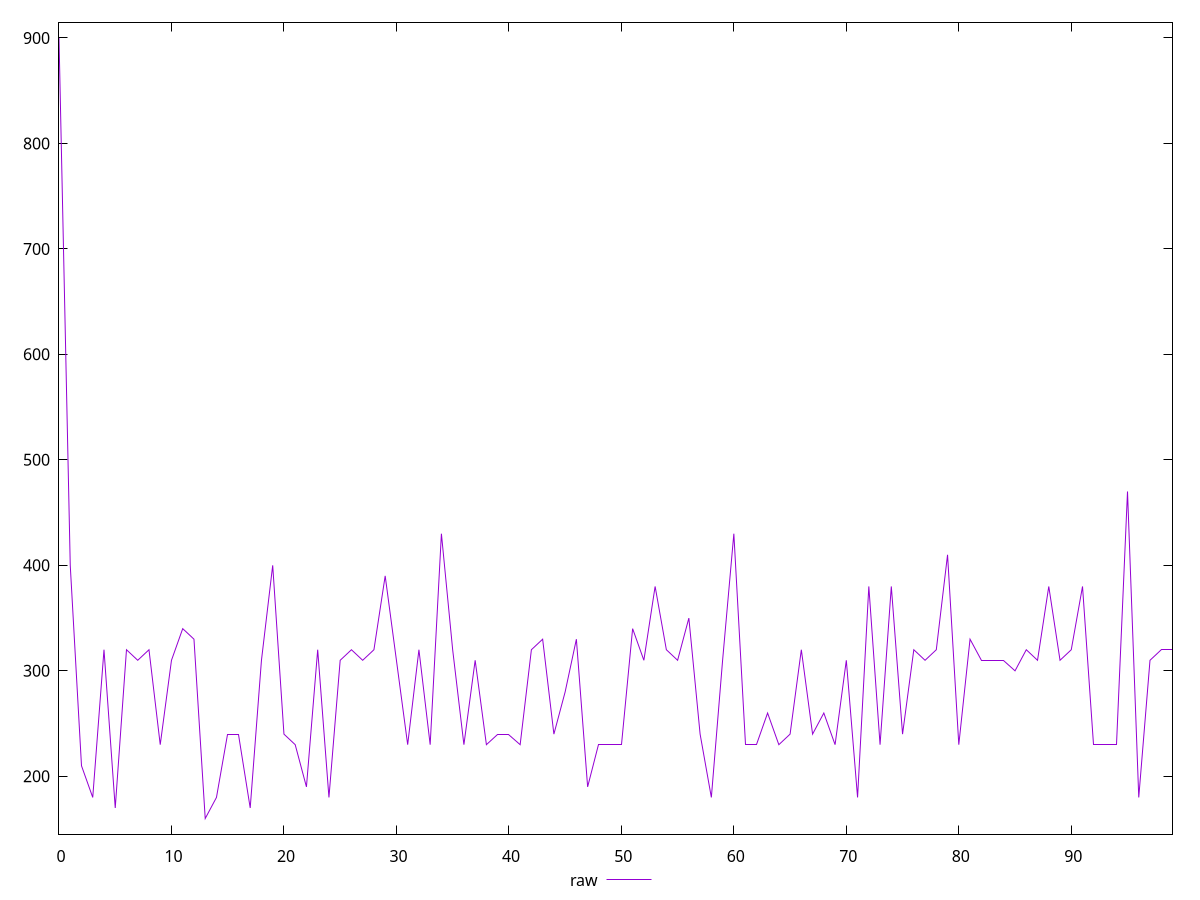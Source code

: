 reset

$raw <<EOF
0 900
1 400
2 210
3 180
4 320
5 170
6 320
7 310
8 320
9 230
10 310
11 340
12 330
13 160
14 180
15 240
16 240
17 170
18 310
19 400
20 240
21 230
22 190
23 320
24 180
25 310
26 320
27 310
28 320
29 390
30 310
31 230
32 320
33 230
34 430
35 320
36 230
37 310
38 230
39 240
40 240
41 230
42 320
43 330
44 240
45 280
46 330
47 190
48 230
49 230
50 230
51 340
52 310
53 380
54 320
55 310
56 350
57 240
58 180
59 310
60 430
61 230
62 230
63 260
64 230
65 240
66 320
67 240
68 260
69 230
70 310
71 180
72 380
73 230
74 380
75 240
76 320
77 310
78 320
79 410
80 230
81 330
82 310
83 310
84 310
85 300
86 320
87 310
88 380
89 310
90 320
91 380
92 230
93 230
94 230
95 470
96 180
97 310
98 320
99 320
EOF

set key outside below
set xrange [0:99]
set yrange [145.2:914.8]
set trange [145.2:914.8]
set terminal svg size 640, 500 enhanced background rgb 'white'
set output "reprap/uses-http2/samples/pages/raw/values.svg"

plot $raw title "raw" with line

reset

